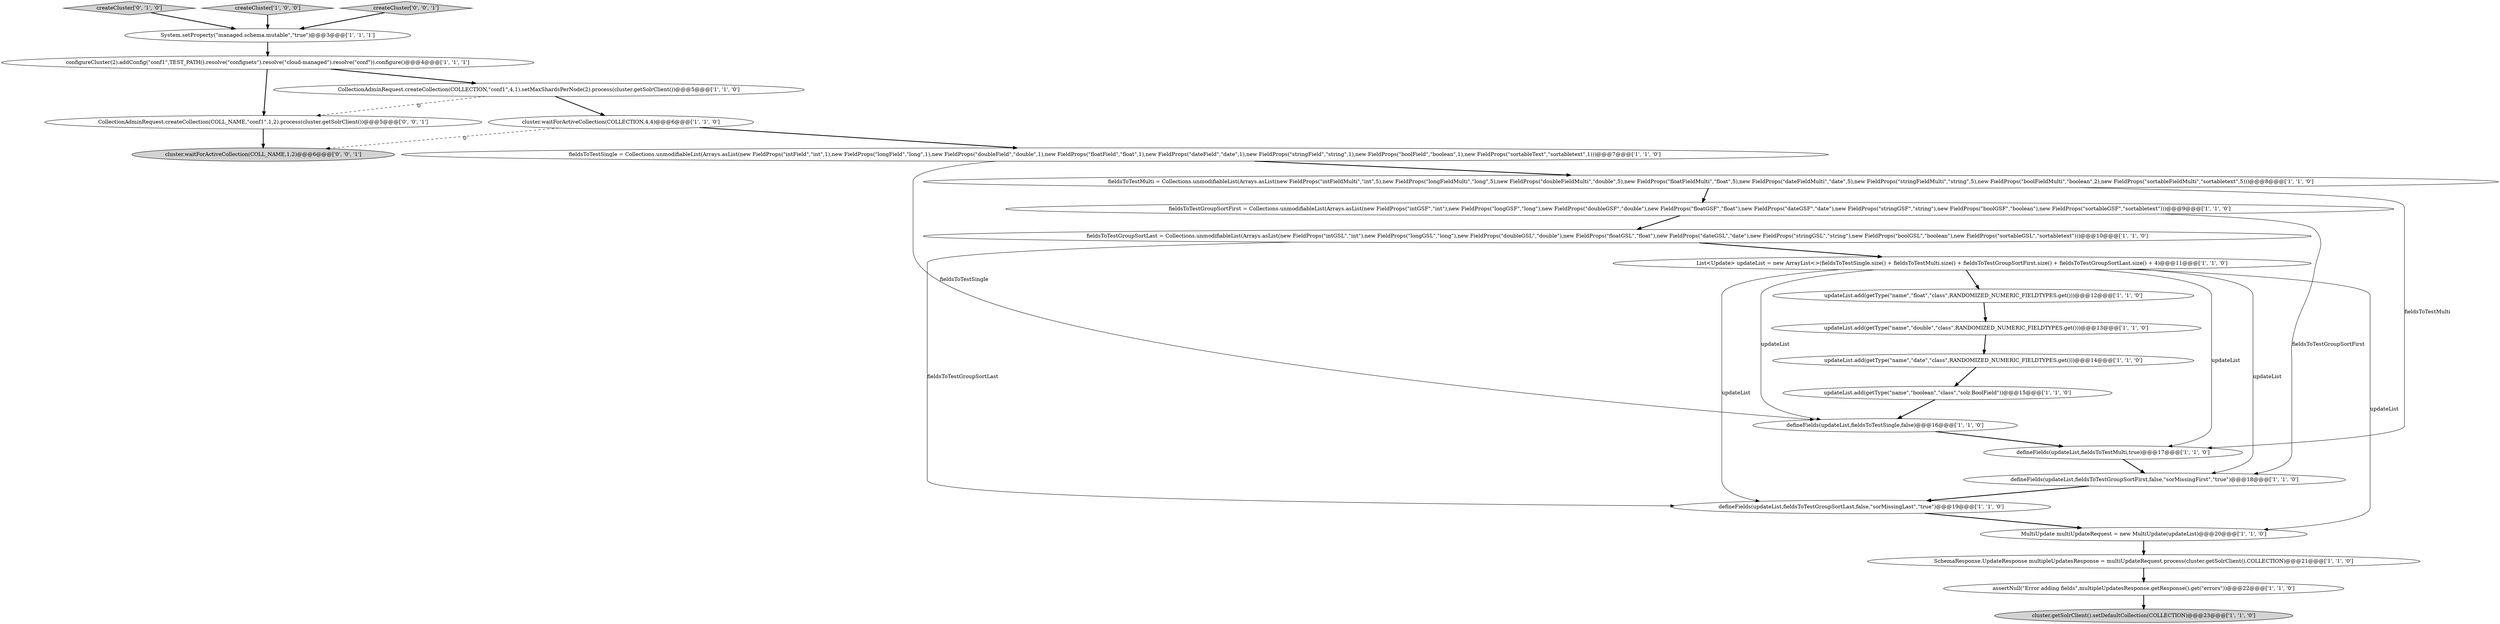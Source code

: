 digraph {
4 [style = filled, label = "fieldsToTestSingle = Collections.unmodifiableList(Arrays.asList(new FieldProps(\"intField\",\"int\",1),new FieldProps(\"longField\",\"long\",1),new FieldProps(\"doubleField\",\"double\",1),new FieldProps(\"floatField\",\"float\",1),new FieldProps(\"dateField\",\"date\",1),new FieldProps(\"stringField\",\"string\",1),new FieldProps(\"boolField\",\"boolean\",1),new FieldProps(\"sortableText\",\"sortabletext\",1)))@@@7@@@['1', '1', '0']", fillcolor = white, shape = ellipse image = "AAA0AAABBB1BBB"];
8 [style = filled, label = "updateList.add(getType(\"name\",\"double\",\"class\",RANDOMIZED_NUMERIC_FIELDTYPES.get()))@@@13@@@['1', '1', '0']", fillcolor = white, shape = ellipse image = "AAA0AAABBB1BBB"];
22 [style = filled, label = "createCluster['0', '1', '0']", fillcolor = lightgray, shape = diamond image = "AAA0AAABBB2BBB"];
12 [style = filled, label = "createCluster['1', '0', '0']", fillcolor = lightgray, shape = diamond image = "AAA0AAABBB1BBB"];
1 [style = filled, label = "fieldsToTestGroupSortFirst = Collections.unmodifiableList(Arrays.asList(new FieldProps(\"intGSF\",\"int\"),new FieldProps(\"longGSF\",\"long\"),new FieldProps(\"doubleGSF\",\"double\"),new FieldProps(\"floatGSF\",\"float\"),new FieldProps(\"dateGSF\",\"date\"),new FieldProps(\"stringGSF\",\"string\"),new FieldProps(\"boolGSF\",\"boolean\"),new FieldProps(\"sortableGSF\",\"sortabletext\")))@@@9@@@['1', '1', '0']", fillcolor = white, shape = ellipse image = "AAA0AAABBB1BBB"];
10 [style = filled, label = "SchemaResponse.UpdateResponse multipleUpdatesResponse = multiUpdateRequest.process(cluster.getSolrClient(),COLLECTION)@@@21@@@['1', '1', '0']", fillcolor = white, shape = ellipse image = "AAA0AAABBB1BBB"];
7 [style = filled, label = "System.setProperty(\"managed.schema.mutable\",\"true\")@@@3@@@['1', '1', '1']", fillcolor = white, shape = ellipse image = "AAA0AAABBB1BBB"];
9 [style = filled, label = "updateList.add(getType(\"name\",\"date\",\"class\",RANDOMIZED_NUMERIC_FIELDTYPES.get()))@@@14@@@['1', '1', '0']", fillcolor = white, shape = ellipse image = "AAA0AAABBB1BBB"];
24 [style = filled, label = "createCluster['0', '0', '1']", fillcolor = lightgray, shape = diamond image = "AAA0AAABBB3BBB"];
6 [style = filled, label = "cluster.getSolrClient().setDefaultCollection(COLLECTION)@@@23@@@['1', '1', '0']", fillcolor = lightgray, shape = ellipse image = "AAA0AAABBB1BBB"];
0 [style = filled, label = "fieldsToTestMulti = Collections.unmodifiableList(Arrays.asList(new FieldProps(\"intFieldMulti\",\"int\",5),new FieldProps(\"longFieldMulti\",\"long\",5),new FieldProps(\"doubleFieldMulti\",\"double\",5),new FieldProps(\"floatFieldMulti\",\"float\",5),new FieldProps(\"dateFieldMulti\",\"date\",5),new FieldProps(\"stringFieldMulti\",\"string\",5),new FieldProps(\"boolFieldMulti\",\"boolean\",2),new FieldProps(\"sortableFieldMulti\",\"sortabletext\",5)))@@@8@@@['1', '1', '0']", fillcolor = white, shape = ellipse image = "AAA0AAABBB1BBB"];
21 [style = filled, label = "updateList.add(getType(\"name\",\"boolean\",\"class\",\"solr.BoolField\"))@@@15@@@['1', '1', '0']", fillcolor = white, shape = ellipse image = "AAA0AAABBB1BBB"];
23 [style = filled, label = "CollectionAdminRequest.createCollection(COLL_NAME,\"conf1\",1,2).process(cluster.getSolrClient())@@@5@@@['0', '0', '1']", fillcolor = white, shape = ellipse image = "AAA0AAABBB3BBB"];
19 [style = filled, label = "cluster.waitForActiveCollection(COLLECTION,4,4)@@@6@@@['1', '1', '0']", fillcolor = white, shape = ellipse image = "AAA0AAABBB1BBB"];
14 [style = filled, label = "updateList.add(getType(\"name\",\"float\",\"class\",RANDOMIZED_NUMERIC_FIELDTYPES.get()))@@@12@@@['1', '1', '0']", fillcolor = white, shape = ellipse image = "AAA0AAABBB1BBB"];
11 [style = filled, label = "assertNull(\"Error adding fields\",multipleUpdatesResponse.getResponse().get(\"errors\"))@@@22@@@['1', '1', '0']", fillcolor = white, shape = ellipse image = "AAA0AAABBB1BBB"];
5 [style = filled, label = "configureCluster(2).addConfig(\"conf1\",TEST_PATH().resolve(\"configsets\").resolve(\"cloud-managed\").resolve(\"conf\")).configure()@@@4@@@['1', '1', '1']", fillcolor = white, shape = ellipse image = "AAA0AAABBB1BBB"];
16 [style = filled, label = "defineFields(updateList,fieldsToTestGroupSortFirst,false,\"sorMissingFirst\",\"true\")@@@18@@@['1', '1', '0']", fillcolor = white, shape = ellipse image = "AAA0AAABBB1BBB"];
3 [style = filled, label = "List<Update> updateList = new ArrayList<>(fieldsToTestSingle.size() + fieldsToTestMulti.size() + fieldsToTestGroupSortFirst.size() + fieldsToTestGroupSortLast.size() + 4)@@@11@@@['1', '1', '0']", fillcolor = white, shape = ellipse image = "AAA0AAABBB1BBB"];
13 [style = filled, label = "defineFields(updateList,fieldsToTestSingle,false)@@@16@@@['1', '1', '0']", fillcolor = white, shape = ellipse image = "AAA0AAABBB1BBB"];
25 [style = filled, label = "cluster.waitForActiveCollection(COLL_NAME,1,2)@@@6@@@['0', '0', '1']", fillcolor = lightgray, shape = ellipse image = "AAA0AAABBB3BBB"];
2 [style = filled, label = "defineFields(updateList,fieldsToTestGroupSortLast,false,\"sorMissingLast\",\"true\")@@@19@@@['1', '1', '0']", fillcolor = white, shape = ellipse image = "AAA0AAABBB1BBB"];
20 [style = filled, label = "fieldsToTestGroupSortLast = Collections.unmodifiableList(Arrays.asList(new FieldProps(\"intGSL\",\"int\"),new FieldProps(\"longGSL\",\"long\"),new FieldProps(\"doubleGSL\",\"double\"),new FieldProps(\"floatGSL\",\"float\"),new FieldProps(\"dateGSL\",\"date\"),new FieldProps(\"stringGSL\",\"string\"),new FieldProps(\"boolGSL\",\"boolean\"),new FieldProps(\"sortableGSL\",\"sortabletext\")))@@@10@@@['1', '1', '0']", fillcolor = white, shape = ellipse image = "AAA0AAABBB1BBB"];
18 [style = filled, label = "CollectionAdminRequest.createCollection(COLLECTION,\"conf1\",4,1).setMaxShardsPerNode(2).process(cluster.getSolrClient())@@@5@@@['1', '1', '0']", fillcolor = white, shape = ellipse image = "AAA0AAABBB1BBB"];
15 [style = filled, label = "MultiUpdate multiUpdateRequest = new MultiUpdate(updateList)@@@20@@@['1', '1', '0']", fillcolor = white, shape = ellipse image = "AAA0AAABBB1BBB"];
17 [style = filled, label = "defineFields(updateList,fieldsToTestMulti,true)@@@17@@@['1', '1', '0']", fillcolor = white, shape = ellipse image = "AAA0AAABBB1BBB"];
12->7 [style = bold, label=""];
0->17 [style = solid, label="fieldsToTestMulti"];
3->15 [style = solid, label="updateList"];
19->25 [style = dashed, label="0"];
20->3 [style = bold, label=""];
3->14 [style = bold, label=""];
8->9 [style = bold, label=""];
23->25 [style = bold, label=""];
24->7 [style = bold, label=""];
13->17 [style = bold, label=""];
1->16 [style = solid, label="fieldsToTestGroupSortFirst"];
10->11 [style = bold, label=""];
9->21 [style = bold, label=""];
4->13 [style = solid, label="fieldsToTestSingle"];
11->6 [style = bold, label=""];
0->1 [style = bold, label=""];
18->23 [style = dashed, label="0"];
16->2 [style = bold, label=""];
18->19 [style = bold, label=""];
5->23 [style = bold, label=""];
22->7 [style = bold, label=""];
14->8 [style = bold, label=""];
20->2 [style = solid, label="fieldsToTestGroupSortLast"];
5->18 [style = bold, label=""];
19->4 [style = bold, label=""];
7->5 [style = bold, label=""];
3->13 [style = solid, label="updateList"];
1->20 [style = bold, label=""];
17->16 [style = bold, label=""];
15->10 [style = bold, label=""];
2->15 [style = bold, label=""];
3->17 [style = solid, label="updateList"];
4->0 [style = bold, label=""];
21->13 [style = bold, label=""];
3->16 [style = solid, label="updateList"];
3->2 [style = solid, label="updateList"];
}
